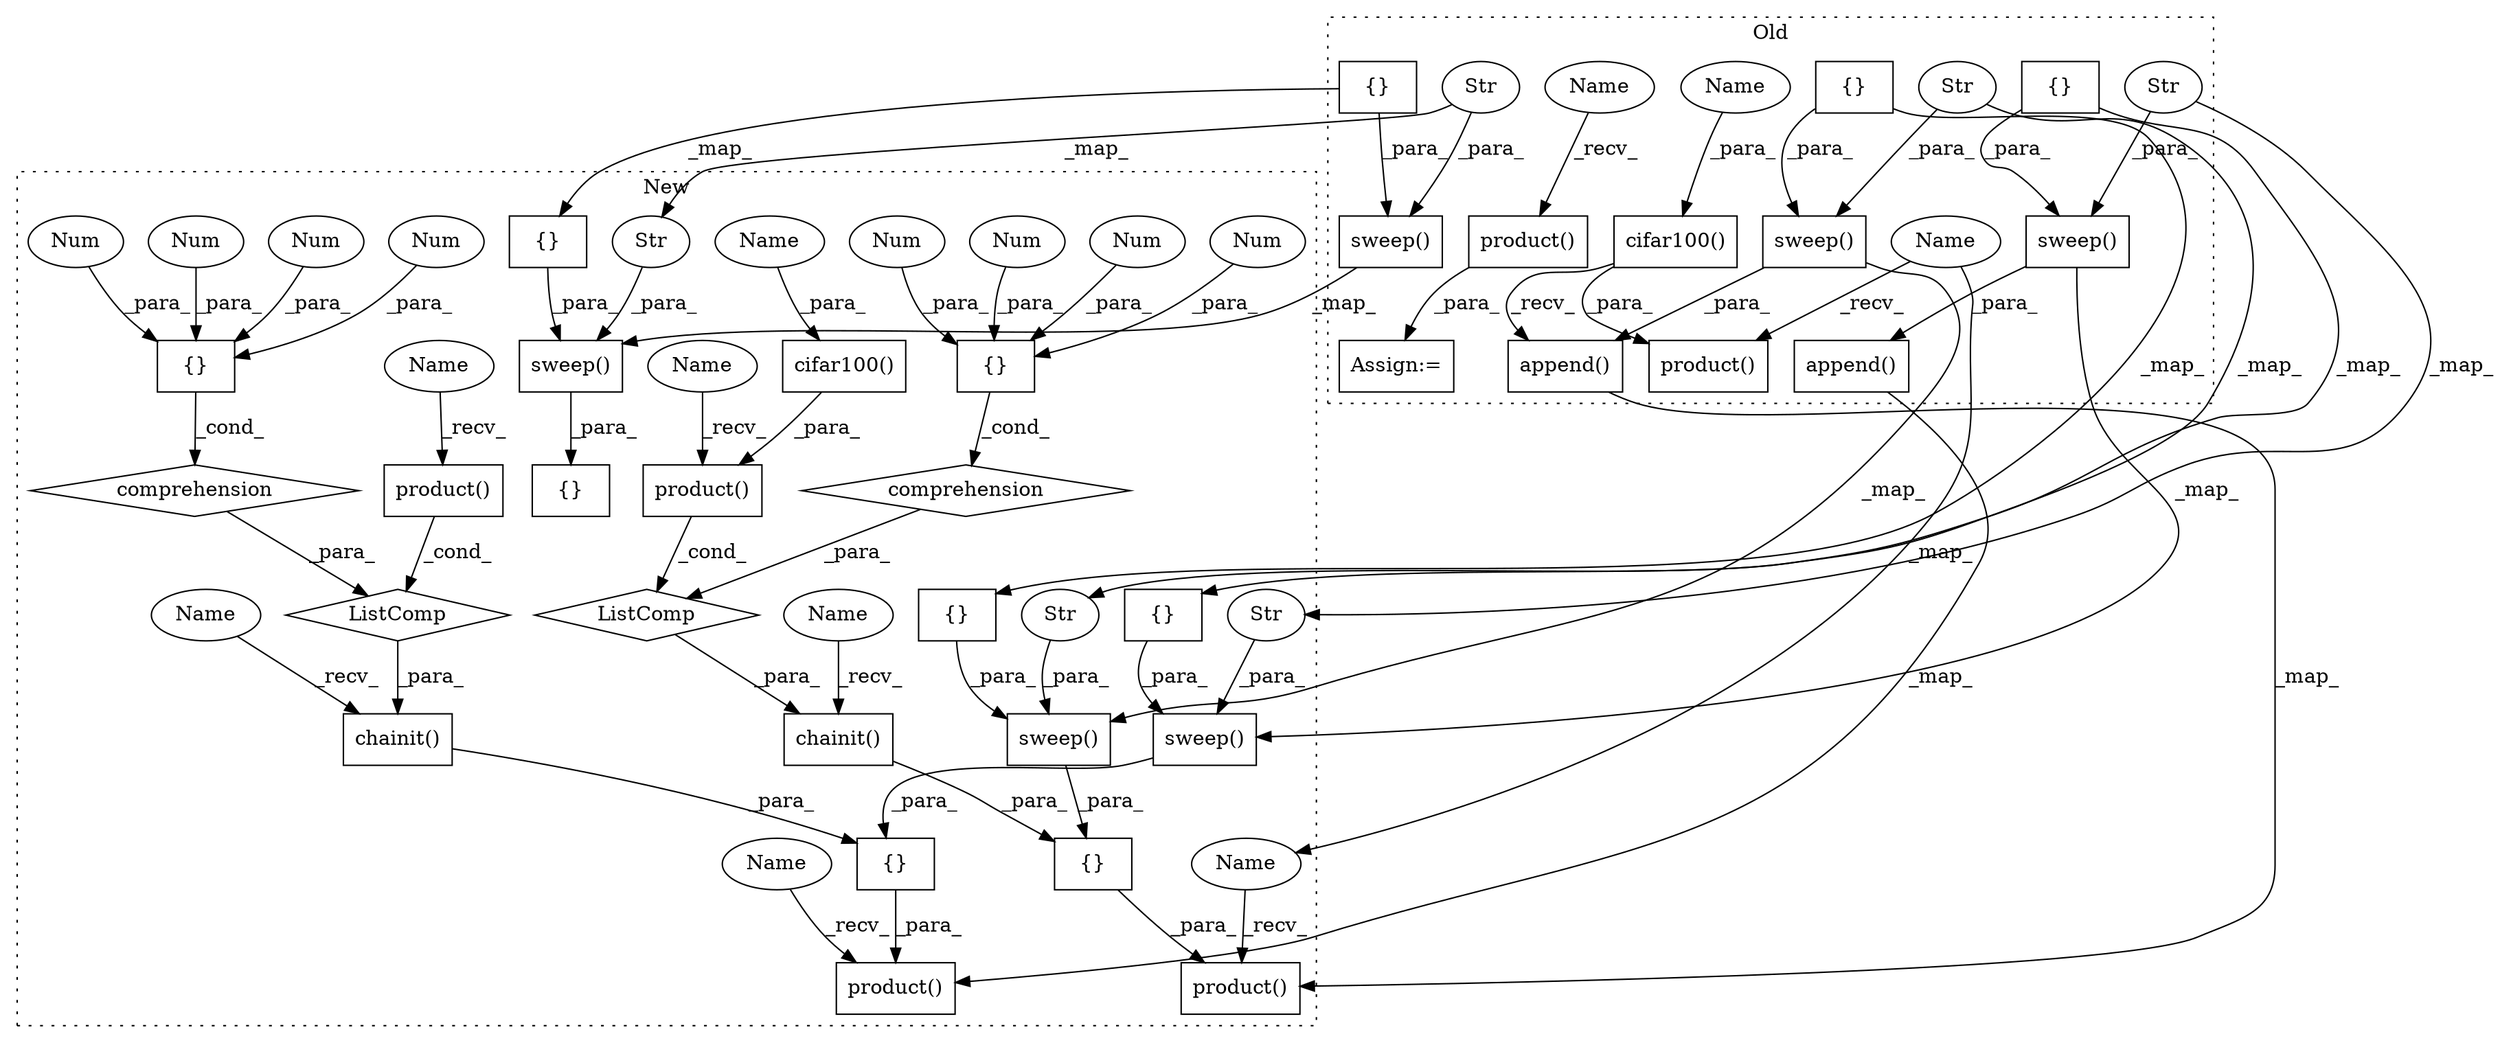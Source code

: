 digraph G {
subgraph cluster0 {
1 [label="product()" a="75" s="4940,4968" l="14,1" shape="box"];
5 [label="sweep()" a="75" s="4666,4722" l="12,1" shape="box"];
13 [label="{}" a="59" s="4696,4721" l="1,0" shape="box"];
15 [label="append()" a="75" s="4635,4723" l="31,1" shape="box"];
18 [label="Str" a="66" s="4678" l="16" shape="ellipse"];
20 [label="Assign:=" a="68" s="4937" l="3" shape="box"];
22 [label="sweep()" a="75" s="4473,4529" l="12,1" shape="box"];
24 [label="{}" a="59" s="4503,4528" l="1,0" shape="box"];
34 [label="sweep()" a="75" s="4861,4916" l="12,1" shape="box"];
36 [label="{}" a="59" s="4891,4915" l="1,0" shape="box"];
38 [label="Str" a="66" s="4485" l="16" shape="ellipse"];
40 [label="Str" a="66" s="4873" l="16" shape="ellipse"];
43 [label="product()" a="75" s="4746,4774" l="14,1" shape="box"];
45 [label="append()" a="75" s="4443,4530" l="30,1" shape="box"];
48 [label="cifar100()" a="75" s="4603,4629" l="21,1" shape="box"];
49 [label="Name" a="87" s="4624" l="5" shape="ellipse"];
50 [label="Name" a="87" s="4940" l="5" shape="ellipse"];
51 [label="Name" a="87" s="4746" l="5" shape="ellipse"];
label = "Old";
style="dotted";
}
subgraph cluster1 {
2 [label="ListComp" a="106" s="4746" l="153" shape="diamond"];
3 [label="comprehension" a="45" s="4864" l="3" shape="diamond"];
4 [label="{}" a="59" s="4936,5027" l="10,0" shape="box"];
6 [label="sweep()" a="75" s="4970,5026" l="12,1" shape="box"];
7 [label="chainit()" a="75" s="4732,4899" l="14,1" shape="box"];
8 [label="{}" a="59" s="4873,4892" l="1,0" shape="box"];
9 [label="Num" a="76" s="4874" l="3" shape="ellipse"];
10 [label="Num" a="76" s="4879" l="3" shape="ellipse"];
11 [label="Num" a="76" s="4889" l="3" shape="ellipse"];
12 [label="Num" a="76" s="4884" l="3" shape="ellipse"];
14 [label="{}" a="59" s="5000,5025" l="1,0" shape="box"];
16 [label="product()" a="75" s="4922,5033" l="14,1" shape="box"];
17 [label="Str" a="66" s="4982" l="16" shape="ellipse"];
19 [label="product()" a="75" s="4756,4854" l="14,1" shape="box"];
21 [label="sweep()" a="75" s="4650,4706" l="12,1" shape="box"];
23 [label="{}" a="59" s="4617,4707" l="10,0" shape="box"];
25 [label="{}" a="59" s="4680,4705" l="1,0" shape="box"];
26 [label="ListComp" a="106" s="4429" l="152" shape="diamond"];
27 [label="{}" a="59" s="4555,4574" l="1,0" shape="box"];
28 [label="Num" a="76" s="4561" l="3" shape="ellipse"];
29 [label="Num" a="76" s="4566" l="3" shape="ellipse"];
30 [label="Num" a="76" s="4571" l="3" shape="ellipse"];
31 [label="Num" a="76" s="4556" l="3" shape="ellipse"];
32 [label="comprehension" a="45" s="4546" l="3" shape="diamond"];
33 [label="sweep()" a="75" s="5289,5344" l="12,1" shape="box"];
35 [label="{}" a="59" s="5259,5345" l="8,0" shape="box"];
37 [label="{}" a="59" s="5319,5343" l="1,0" shape="box"];
39 [label="Str" a="66" s="4662" l="16" shape="ellipse"];
41 [label="Str" a="66" s="5301" l="16" shape="ellipse"];
42 [label="chainit()" a="75" s="4415,4581" l="14,1" shape="box"];
44 [label="product()" a="75" s="4439,4536" l="14,1" shape="box"];
46 [label="product()" a="75" s="4603,4708" l="14,1" shape="box"];
47 [label="cifar100()" a="75" s="4770,4809" l="34,45" shape="box"];
52 [label="Name" a="87" s="4439" l="5" shape="ellipse"];
53 [label="Name" a="87" s="4804" l="5" shape="ellipse"];
54 [label="Name" a="87" s="4732" l="5" shape="ellipse"];
55 [label="Name" a="87" s="4922" l="5" shape="ellipse"];
56 [label="Name" a="87" s="4603" l="5" shape="ellipse"];
57 [label="Name" a="87" s="4756" l="5" shape="ellipse"];
58 [label="Name" a="87" s="4415" l="5" shape="ellipse"];
label = "New";
style="dotted";
}
1 -> 20 [label="_para_"];
2 -> 7 [label="_para_"];
3 -> 2 [label="_para_"];
4 -> 16 [label="_para_"];
5 -> 6 [label="_map_"];
5 -> 15 [label="_para_"];
6 -> 4 [label="_para_"];
7 -> 4 [label="_para_"];
8 -> 3 [label="_cond_"];
9 -> 8 [label="_para_"];
10 -> 8 [label="_para_"];
11 -> 8 [label="_para_"];
12 -> 8 [label="_para_"];
13 -> 5 [label="_para_"];
13 -> 14 [label="_map_"];
14 -> 6 [label="_para_"];
15 -> 16 [label="_map_"];
17 -> 6 [label="_para_"];
18 -> 17 [label="_map_"];
18 -> 5 [label="_para_"];
19 -> 2 [label="_cond_"];
21 -> 23 [label="_para_"];
22 -> 21 [label="_map_"];
22 -> 45 [label="_para_"];
23 -> 46 [label="_para_"];
24 -> 25 [label="_map_"];
24 -> 22 [label="_para_"];
25 -> 21 [label="_para_"];
26 -> 42 [label="_para_"];
27 -> 32 [label="_cond_"];
28 -> 27 [label="_para_"];
29 -> 27 [label="_para_"];
30 -> 27 [label="_para_"];
31 -> 27 [label="_para_"];
32 -> 26 [label="_para_"];
33 -> 35 [label="_para_"];
34 -> 33 [label="_map_"];
36 -> 34 [label="_para_"];
36 -> 37 [label="_map_"];
37 -> 33 [label="_para_"];
38 -> 22 [label="_para_"];
38 -> 39 [label="_map_"];
39 -> 21 [label="_para_"];
40 -> 34 [label="_para_"];
40 -> 41 [label="_map_"];
41 -> 33 [label="_para_"];
42 -> 23 [label="_para_"];
44 -> 26 [label="_cond_"];
45 -> 46 [label="_map_"];
47 -> 19 [label="_para_"];
48 -> 43 [label="_para_"];
48 -> 15 [label="_recv_"];
49 -> 48 [label="_para_"];
50 -> 1 [label="_recv_"];
51 -> 43 [label="_recv_"];
51 -> 55 [label="_map_"];
52 -> 44 [label="_recv_"];
53 -> 47 [label="_para_"];
54 -> 7 [label="_recv_"];
55 -> 16 [label="_recv_"];
56 -> 46 [label="_recv_"];
57 -> 19 [label="_recv_"];
58 -> 42 [label="_recv_"];
}